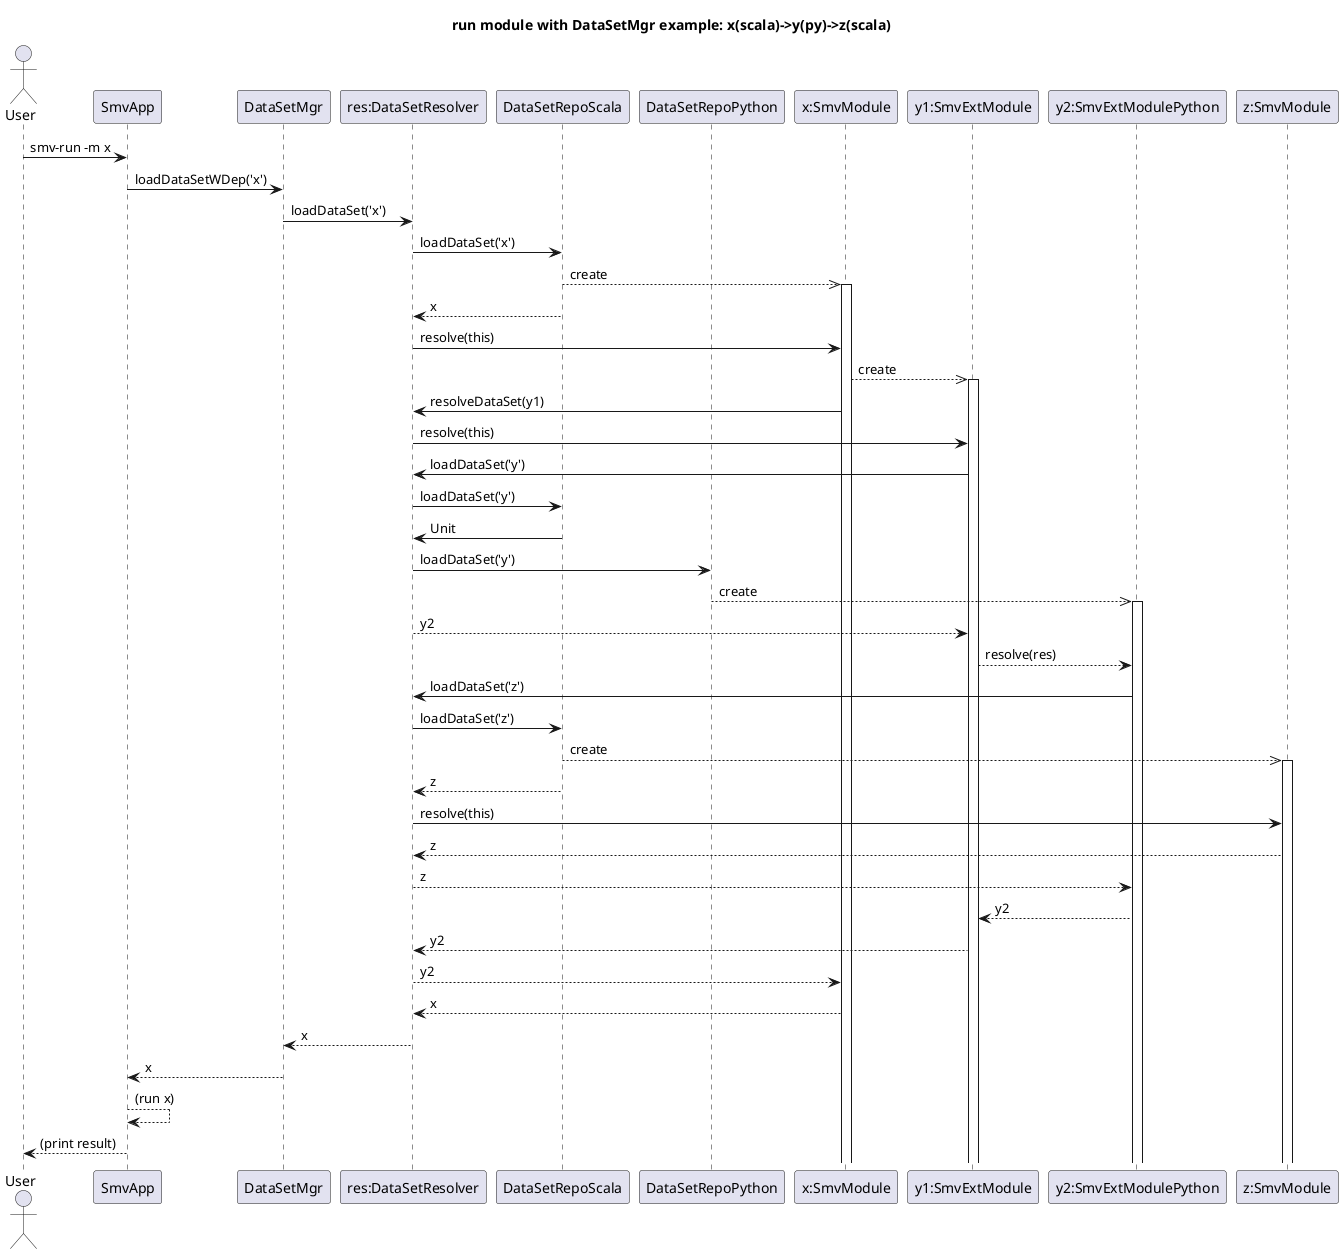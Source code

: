 @startuml
title run module with DataSetMgr example: x(scala)->y(py)->z(scala)

Actor User
Participant SmvApp as app
Participant DataSetMgr as dsm
Participant "res:DataSetResolver" as res
Participant DataSetRepoScala as dsrs
Participant DataSetRepoPython as dsrp
Participant "x:SmvModule" as x
Participant "y1:SmvExtModule" as y1
Participant "y2:SmvExtModulePython" as y2
Participant "z:SmvModule" as z

User -> app: smv-run -m x
app -> dsm: loadDataSetWDep('x')
dsm -> res: loadDataSet('x')
res -> dsrs: loadDataSet('x')
dsrs -->> x: create
activate x
dsrs --> res: x
res -> x: resolve(this)
x -->> y1: create
activate y1
x -> res: resolveDataSet(y1)
res -> y1: resolve(this)
y1 -> res: loadDataSet('y')
res -> dsrs: loadDataSet('y')
dsrs -> res: Unit
res -> dsrp: loadDataSet('y')
dsrp -->> y2: create
activate y2
res --> y1: y2
y1 --> y2: resolve(res)
y2 -> res: loadDataSet('z')
res -> dsrs: loadDataSet('z')
dsrs -->> z: create
activate z
dsrs --> res: z
res -> z: resolve(this)
z --> res: z
res --> y2: z
y2 --> y1: y2
y1 --> res: y2
res --> x: y2
x --> res: x
res --> dsm: x
dsm --> app: x
app --> app: (run x)
app --> User: (print result)

@enduml
